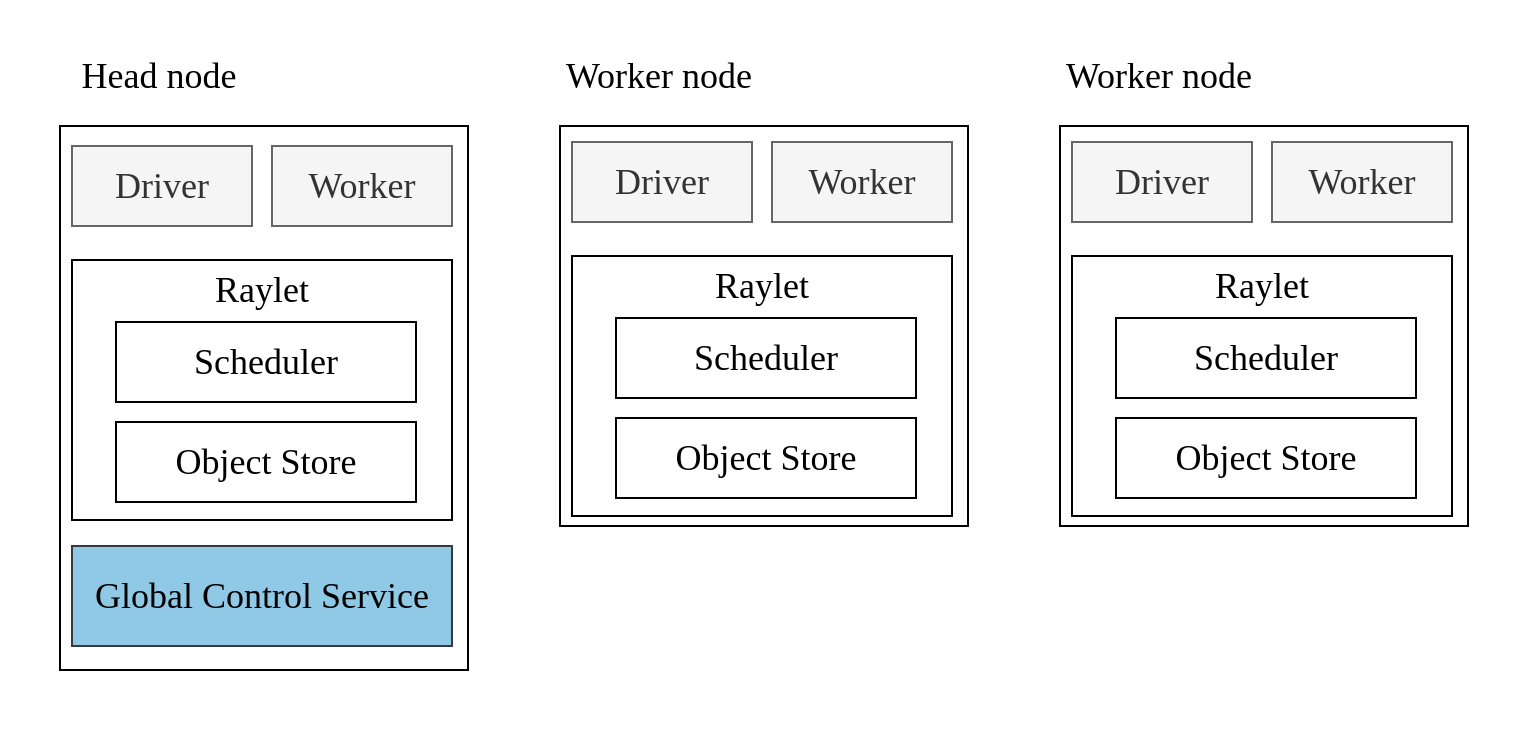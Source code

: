 <mxfile version="26.0.3">
  <diagram name="第 1 页" id="ziswSXfFYkskLQjyUjxE">
    <mxGraphModel dx="733" dy="175" grid="1" gridSize="10" guides="1" tooltips="1" connect="1" arrows="1" fold="1" page="1" pageScale="1" pageWidth="413" pageHeight="583" math="0" shadow="0">
      <root>
        <mxCell id="0" />
        <mxCell id="1" parent="0" />
        <mxCell id="HA0H8zfrOWwZvIa02Xvm-1" value="" style="rounded=0;whiteSpace=wrap;html=1;strokeColor=none;fillColor=none;" parent="1" vertex="1">
          <mxGeometry x="41" y="77" width="764" height="366" as="geometry" />
        </mxCell>
        <mxCell id="HA0H8zfrOWwZvIa02Xvm-2" value="" style="rounded=0;whiteSpace=wrap;html=1;fontSize=18;fillColor=none;fontFamily=Times New Roman;" parent="1" vertex="1">
          <mxGeometry x="71" y="140" width="204" height="272" as="geometry" />
        </mxCell>
        <mxCell id="HA0H8zfrOWwZvIa02Xvm-3" value="Driver" style="rounded=0;whiteSpace=wrap;html=1;fontSize=18;fillColor=#f5f5f5;fontColor=#333333;strokeColor=#666666;fontFamily=Times New Roman;" parent="1" vertex="1">
          <mxGeometry x="77" y="150" width="90" height="40" as="geometry" />
        </mxCell>
        <mxCell id="HA0H8zfrOWwZvIa02Xvm-4" value="Worker" style="rounded=0;whiteSpace=wrap;html=1;fontSize=18;fillColor=#f5f5f5;fontColor=#333333;strokeColor=#666666;fontFamily=Times New Roman;" parent="1" vertex="1">
          <mxGeometry x="177" y="150" width="90" height="40" as="geometry" />
        </mxCell>
        <mxCell id="HA0H8zfrOWwZvIa02Xvm-5" value="Scheduler" style="rounded=0;whiteSpace=wrap;html=1;fontSize=18;fontFamily=Times New Roman;" parent="1" vertex="1">
          <mxGeometry x="99" y="238" width="150" height="40" as="geometry" />
        </mxCell>
        <mxCell id="HA0H8zfrOWwZvIa02Xvm-6" value="Object Store" style="rounded=0;whiteSpace=wrap;html=1;fontSize=18;fontFamily=Times New Roman;" parent="1" vertex="1">
          <mxGeometry x="99" y="288" width="150" height="40" as="geometry" />
        </mxCell>
        <mxCell id="HA0H8zfrOWwZvIa02Xvm-7" value="Global Control Service" style="rounded=0;whiteSpace=wrap;html=1;fontSize=18;fillColor=#90C9E6;strokeColor=#36393d;fontFamily=Times New Roman;" parent="1" vertex="1">
          <mxGeometry x="77" y="350" width="190" height="50" as="geometry" />
        </mxCell>
        <mxCell id="HA0H8zfrOWwZvIa02Xvm-8" value="" style="rounded=0;whiteSpace=wrap;html=1;fillColor=none;fontSize=18;fontFamily=Times New Roman;" parent="1" vertex="1">
          <mxGeometry x="77" y="207" width="190" height="130" as="geometry" />
        </mxCell>
        <mxCell id="HA0H8zfrOWwZvIa02Xvm-9" value="Raylet" style="text;html=1;strokeColor=none;fillColor=none;align=center;verticalAlign=middle;whiteSpace=wrap;rounded=0;fontSize=18;fontFamily=Times New Roman;" parent="1" vertex="1">
          <mxGeometry x="142" y="207" width="60" height="30" as="geometry" />
        </mxCell>
        <mxCell id="HA0H8zfrOWwZvIa02Xvm-10" value="Head node" style="text;html=1;strokeColor=none;fillColor=none;align=center;verticalAlign=middle;whiteSpace=wrap;rounded=0;fontSize=18;fontFamily=Times New Roman;" parent="1" vertex="1">
          <mxGeometry x="71" y="100" width="99" height="30" as="geometry" />
        </mxCell>
        <mxCell id="HA0H8zfrOWwZvIa02Xvm-11" value="" style="rounded=0;whiteSpace=wrap;html=1;fontSize=18;fillColor=none;fontFamily=Times New Roman;" parent="1" vertex="1">
          <mxGeometry x="321" y="140" width="204" height="200" as="geometry" />
        </mxCell>
        <mxCell id="HA0H8zfrOWwZvIa02Xvm-12" value="Driver" style="rounded=0;whiteSpace=wrap;html=1;fontSize=18;fillColor=#f5f5f5;fontColor=#333333;strokeColor=#666666;fontFamily=Times New Roman;" parent="1" vertex="1">
          <mxGeometry x="327" y="148" width="90" height="40" as="geometry" />
        </mxCell>
        <mxCell id="HA0H8zfrOWwZvIa02Xvm-13" value="Worker" style="rounded=0;whiteSpace=wrap;html=1;fontSize=18;fillColor=#f5f5f5;fontColor=#333333;strokeColor=#666666;fontFamily=Times New Roman;" parent="1" vertex="1">
          <mxGeometry x="427" y="148" width="90" height="40" as="geometry" />
        </mxCell>
        <mxCell id="HA0H8zfrOWwZvIa02Xvm-14" value="Scheduler" style="rounded=0;whiteSpace=wrap;html=1;fontSize=18;fontFamily=Times New Roman;" parent="1" vertex="1">
          <mxGeometry x="349" y="236" width="150" height="40" as="geometry" />
        </mxCell>
        <mxCell id="HA0H8zfrOWwZvIa02Xvm-15" value="Object Store" style="rounded=0;whiteSpace=wrap;html=1;fontSize=18;fontFamily=Times New Roman;" parent="1" vertex="1">
          <mxGeometry x="349" y="286" width="150" height="40" as="geometry" />
        </mxCell>
        <mxCell id="HA0H8zfrOWwZvIa02Xvm-16" value="" style="rounded=0;whiteSpace=wrap;html=1;fillColor=none;fontSize=18;fontFamily=Times New Roman;" parent="1" vertex="1">
          <mxGeometry x="327" y="205" width="190" height="130" as="geometry" />
        </mxCell>
        <mxCell id="HA0H8zfrOWwZvIa02Xvm-17" value="Raylet" style="text;html=1;strokeColor=none;fillColor=none;align=center;verticalAlign=middle;whiteSpace=wrap;rounded=0;fontSize=18;fontFamily=Times New Roman;" parent="1" vertex="1">
          <mxGeometry x="392" y="205" width="60" height="30" as="geometry" />
        </mxCell>
        <mxCell id="HA0H8zfrOWwZvIa02Xvm-18" value="Worker node" style="text;html=1;strokeColor=none;fillColor=none;align=center;verticalAlign=middle;whiteSpace=wrap;rounded=0;fontSize=18;fontFamily=Times New Roman;" parent="1" vertex="1">
          <mxGeometry x="321" y="100" width="99" height="30" as="geometry" />
        </mxCell>
        <mxCell id="HA0H8zfrOWwZvIa02Xvm-19" value="" style="rounded=0;whiteSpace=wrap;html=1;fontSize=18;fillColor=none;fontFamily=Times New Roman;" parent="1" vertex="1">
          <mxGeometry x="571" y="140" width="204" height="200" as="geometry" />
        </mxCell>
        <mxCell id="HA0H8zfrOWwZvIa02Xvm-20" value="Driver" style="rounded=0;whiteSpace=wrap;html=1;fontSize=18;fillColor=#f5f5f5;fontColor=#333333;strokeColor=#666666;fontFamily=Times New Roman;" parent="1" vertex="1">
          <mxGeometry x="577" y="148" width="90" height="40" as="geometry" />
        </mxCell>
        <mxCell id="HA0H8zfrOWwZvIa02Xvm-21" value="Worker" style="rounded=0;whiteSpace=wrap;html=1;fontSize=18;fillColor=#f5f5f5;fontColor=#333333;strokeColor=#666666;fontFamily=Times New Roman;" parent="1" vertex="1">
          <mxGeometry x="677" y="148" width="90" height="40" as="geometry" />
        </mxCell>
        <mxCell id="HA0H8zfrOWwZvIa02Xvm-22" value="Scheduler" style="rounded=0;whiteSpace=wrap;html=1;fontSize=18;fontFamily=Times New Roman;" parent="1" vertex="1">
          <mxGeometry x="599" y="236" width="150" height="40" as="geometry" />
        </mxCell>
        <mxCell id="HA0H8zfrOWwZvIa02Xvm-23" value="Object Store" style="rounded=0;whiteSpace=wrap;html=1;fontSize=18;fontFamily=Times New Roman;" parent="1" vertex="1">
          <mxGeometry x="599" y="286" width="150" height="40" as="geometry" />
        </mxCell>
        <mxCell id="HA0H8zfrOWwZvIa02Xvm-24" value="" style="rounded=0;whiteSpace=wrap;html=1;fillColor=none;fontSize=18;fontFamily=Times New Roman;" parent="1" vertex="1">
          <mxGeometry x="577" y="205" width="190" height="130" as="geometry" />
        </mxCell>
        <mxCell id="HA0H8zfrOWwZvIa02Xvm-25" value="Raylet" style="text;html=1;strokeColor=none;fillColor=none;align=center;verticalAlign=middle;whiteSpace=wrap;rounded=0;fontSize=18;fontFamily=Times New Roman;" parent="1" vertex="1">
          <mxGeometry x="642" y="205" width="60" height="30" as="geometry" />
        </mxCell>
        <mxCell id="HA0H8zfrOWwZvIa02Xvm-26" value="Worker node" style="text;html=1;strokeColor=none;fillColor=none;align=center;verticalAlign=middle;whiteSpace=wrap;rounded=0;fontSize=18;fontFamily=Times New Roman;" parent="1" vertex="1">
          <mxGeometry x="571" y="100" width="99" height="30" as="geometry" />
        </mxCell>
      </root>
    </mxGraphModel>
  </diagram>
</mxfile>
